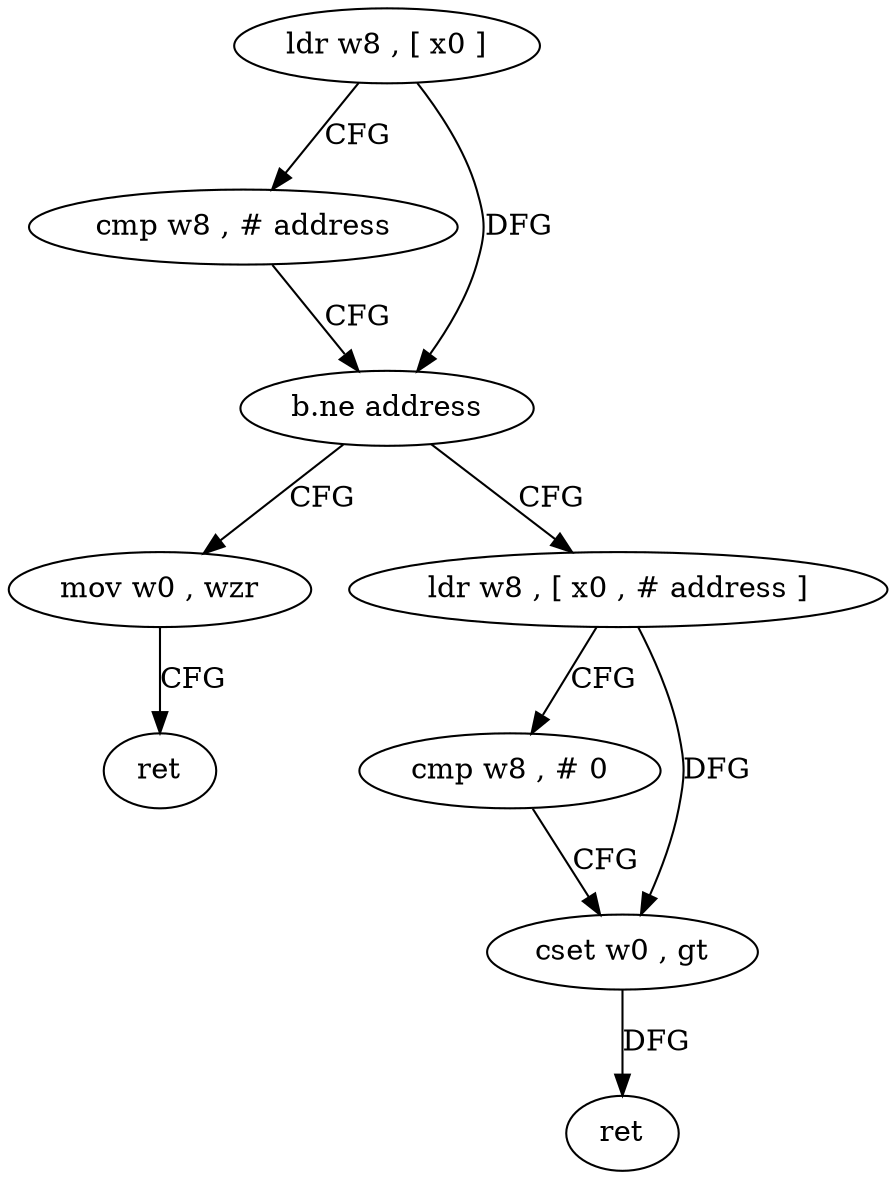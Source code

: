 digraph "func" {
"4257460" [label = "ldr w8 , [ x0 ]" ]
"4257464" [label = "cmp w8 , # address" ]
"4257468" [label = "b.ne address" ]
"4257488" [label = "mov w0 , wzr" ]
"4257472" [label = "ldr w8 , [ x0 , # address ]" ]
"4257492" [label = "ret" ]
"4257476" [label = "cmp w8 , # 0" ]
"4257480" [label = "cset w0 , gt" ]
"4257484" [label = "ret" ]
"4257460" -> "4257464" [ label = "CFG" ]
"4257460" -> "4257468" [ label = "DFG" ]
"4257464" -> "4257468" [ label = "CFG" ]
"4257468" -> "4257488" [ label = "CFG" ]
"4257468" -> "4257472" [ label = "CFG" ]
"4257488" -> "4257492" [ label = "CFG" ]
"4257472" -> "4257476" [ label = "CFG" ]
"4257472" -> "4257480" [ label = "DFG" ]
"4257476" -> "4257480" [ label = "CFG" ]
"4257480" -> "4257484" [ label = "DFG" ]
}
